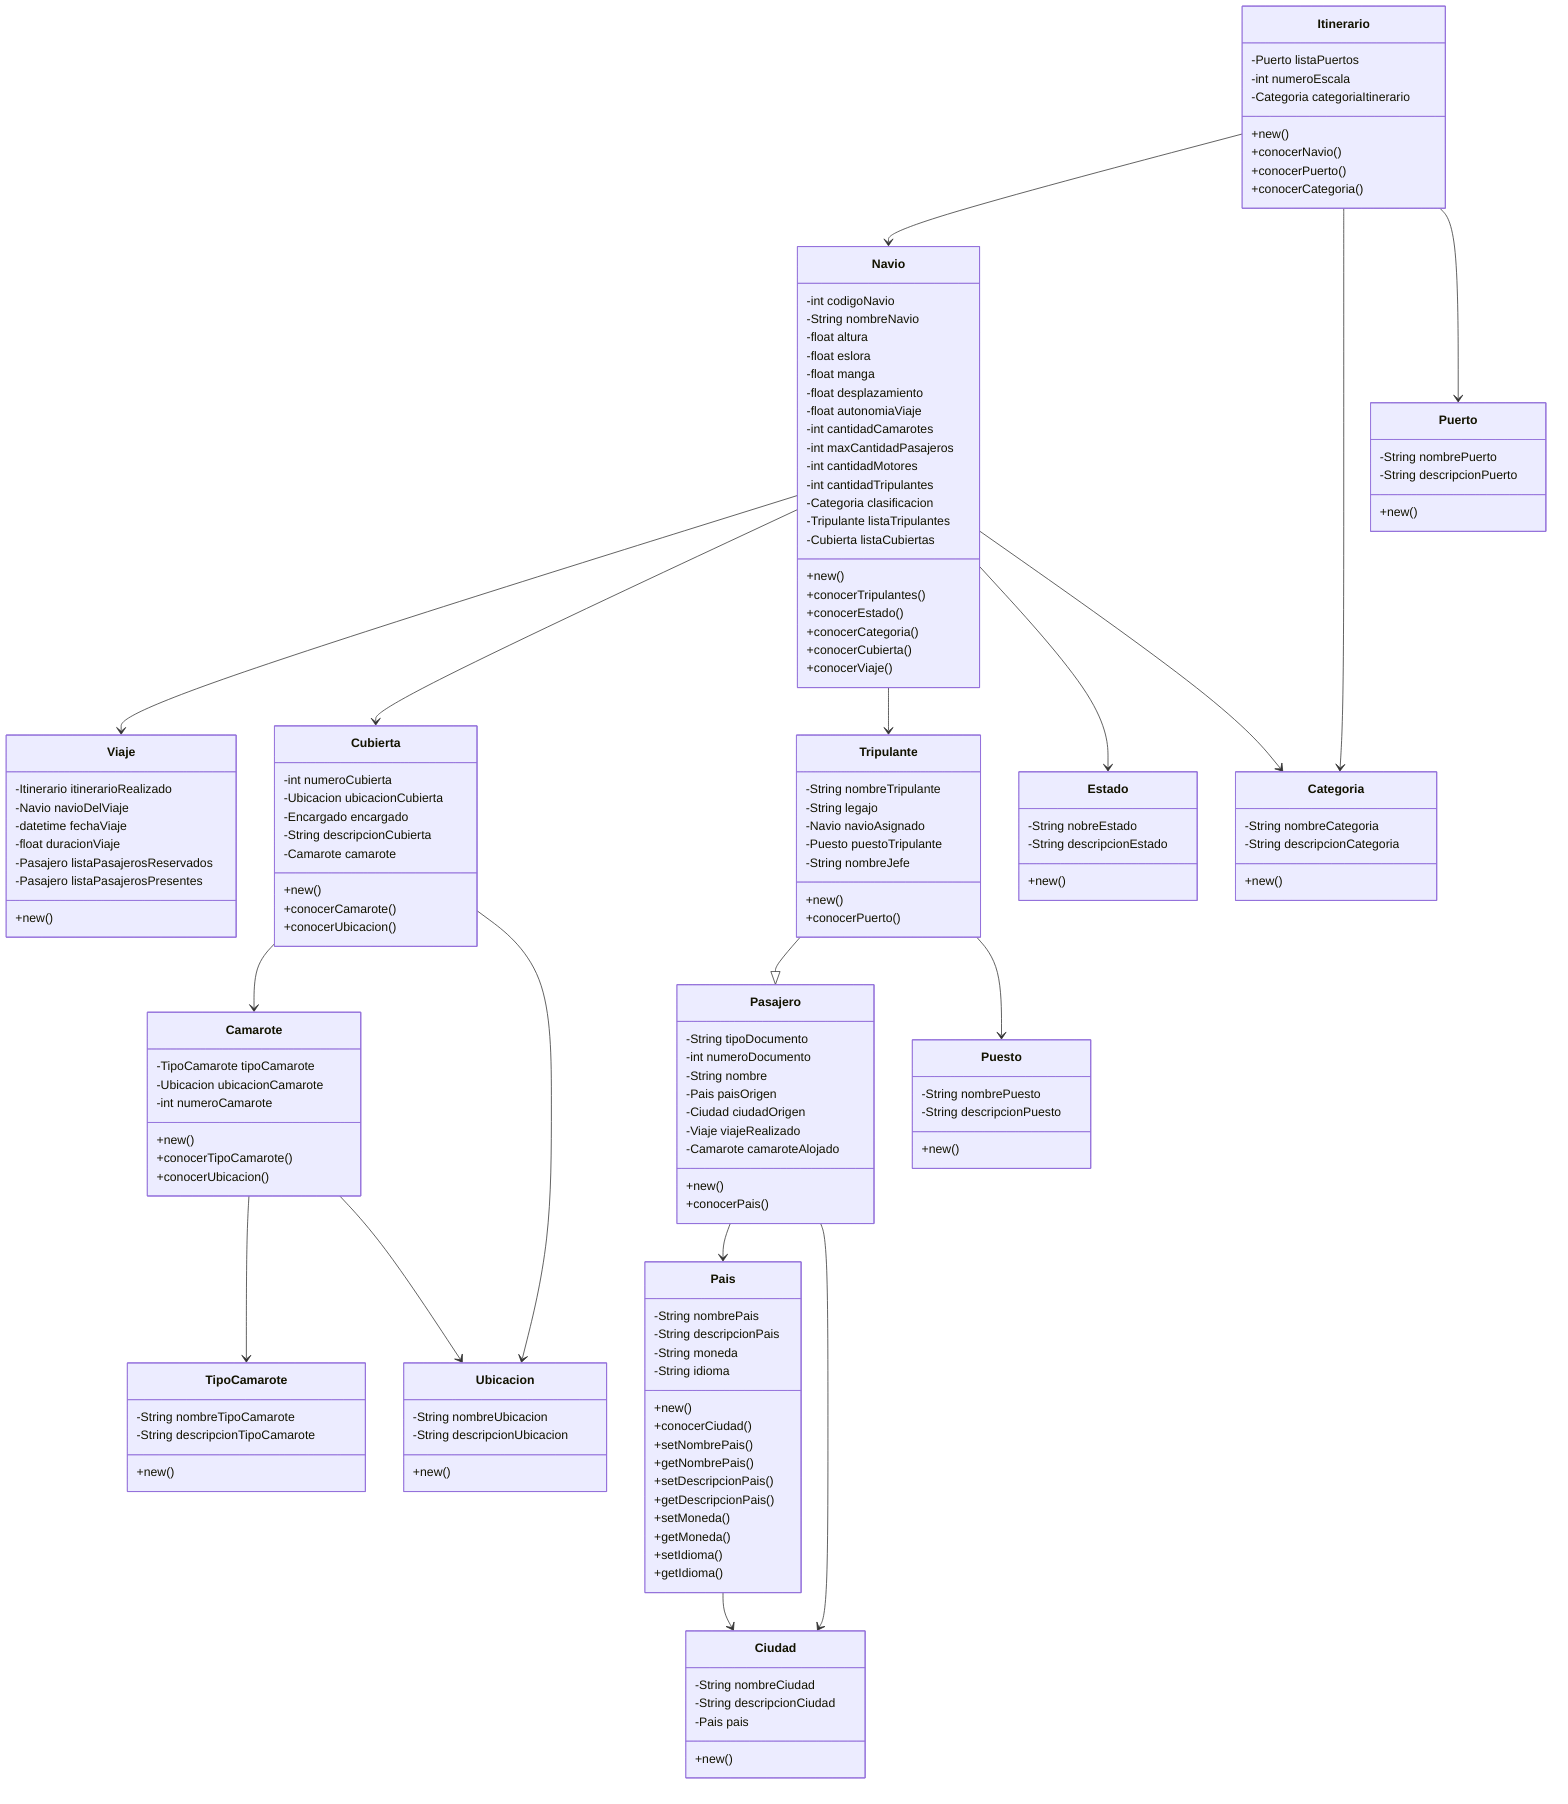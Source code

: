 classDiagram
    class Navio {
        -int codigoNavio
        -String nombreNavio
        -float altura
        -float eslora
        -float manga
        -float desplazamiento
        -float autonomiaViaje
        -int cantidadCamarotes
        -int maxCantidadPasajeros
        -int cantidadMotores
        -int cantidadTripulantes
        -Categoria clasificacion
        -Tripulante listaTripulantes
        -Cubierta listaCubiertas

        +new()
        +conocerTripulantes()
        +conocerEstado()
        +conocerCategoria()
        +conocerCubierta()
        +conocerViaje()
    }

    class Cubierta {
        -int numeroCubierta
        -Ubicacion ubicacionCubierta
        -Encargado encargado
        -String descripcionCubierta
        -Camarote camarote
    
        +new()
        +conocerCamarote()
        +conocerUbicacion()
    }

    class Camarote {
        -TipoCamarote tipoCamarote
        -Ubicacion ubicacionCamarote
        -int numeroCamarote
    
        +new()
        +conocerTipoCamarote()
        +conocerUbicacion()
    }

    class TipoCamarote {
        -String nombreTipoCamarote
        -String descripcionTipoCamarote
    
        +new()
    }

    class Ubicacion {
        -String nombreUbicacion
        -String descripcionUbicacion
    
        +new()
    }

    class Tripulante {
        -String nombreTripulante
        -String legajo
        -Navio navioAsignado
        -Puesto puestoTripulante
        -String nombreJefe
    
        +new()
        +conocerPuerto()
    }

    class Puesto {
        -String nombrePuesto
        -String descripcionPuesto
    
        +new()
    }

    class Viaje {
        -Itinerario itinerarioRealizado
        -Navio navioDelViaje
        -datetime fechaViaje
        -float duracionViaje
        -Pasajero listaPasajerosReservados
        -Pasajero listaPasajerosPresentes
    
        +new()
    }

    class Puerto {
        -String nombrePuerto
        -String descripcionPuerto
    
        +new()
    }

    class Pasajero {
        -String tipoDocumento
        -int numeroDocumento
        -String nombre
        -Pais paisOrigen
        -Ciudad ciudadOrigen
        -Viaje viajeRealizado
        -Camarote camaroteAlojado
    
        +new()
        +conocerPais()
    }

    class Estado {
        -String nobreEstado
        -String descripcionEstado
    
        +new()
    }

    class Categoria {
        -String nombreCategoria
        -String descripcionCategoria
    
        +new()
    }

    class Pais {
        -String nombrePais
        -String descripcionPais
        -String moneda
        -String idioma

        +new()
        +conocerCiudad()

        +setNombrePais()
        +getNombrePais()
        +setDescripcionPais()
        +getDescripcionPais()
        +setMoneda()
        +getMoneda()
        +setIdioma()
        +getIdioma()
    }

    class Ciudad {
        -String nombreCiudad
        -String descripcionCiudad
        -Pais pais

        +new()
    }

    class Itinerario {
        -Puerto listaPuertos
        -int numeroEscala
        -Categoria categoriaItinerario

        +new()
        +conocerNavio()
        +conocerPuerto()
        +conocerCategoria()
    }

    Itinerario --> Navio
    Navio --> Viaje
    Tripulante --|> Pasajero
    Camarote --> TipoCamarote
    Navio --> Cubierta
    Cubierta --> Camarote
    Navio --> Tripulante
    Itinerario --> Categoria
    Pasajero --> Pais
    Pasajero --> Ciudad
    Pais --> Ciudad
    Navio --> Estado
    Tripulante --> Puesto
    Cubierta --> Ubicacion
    Camarote --> Ubicacion
    Itinerario --> Puerto
    Navio --> Categoria